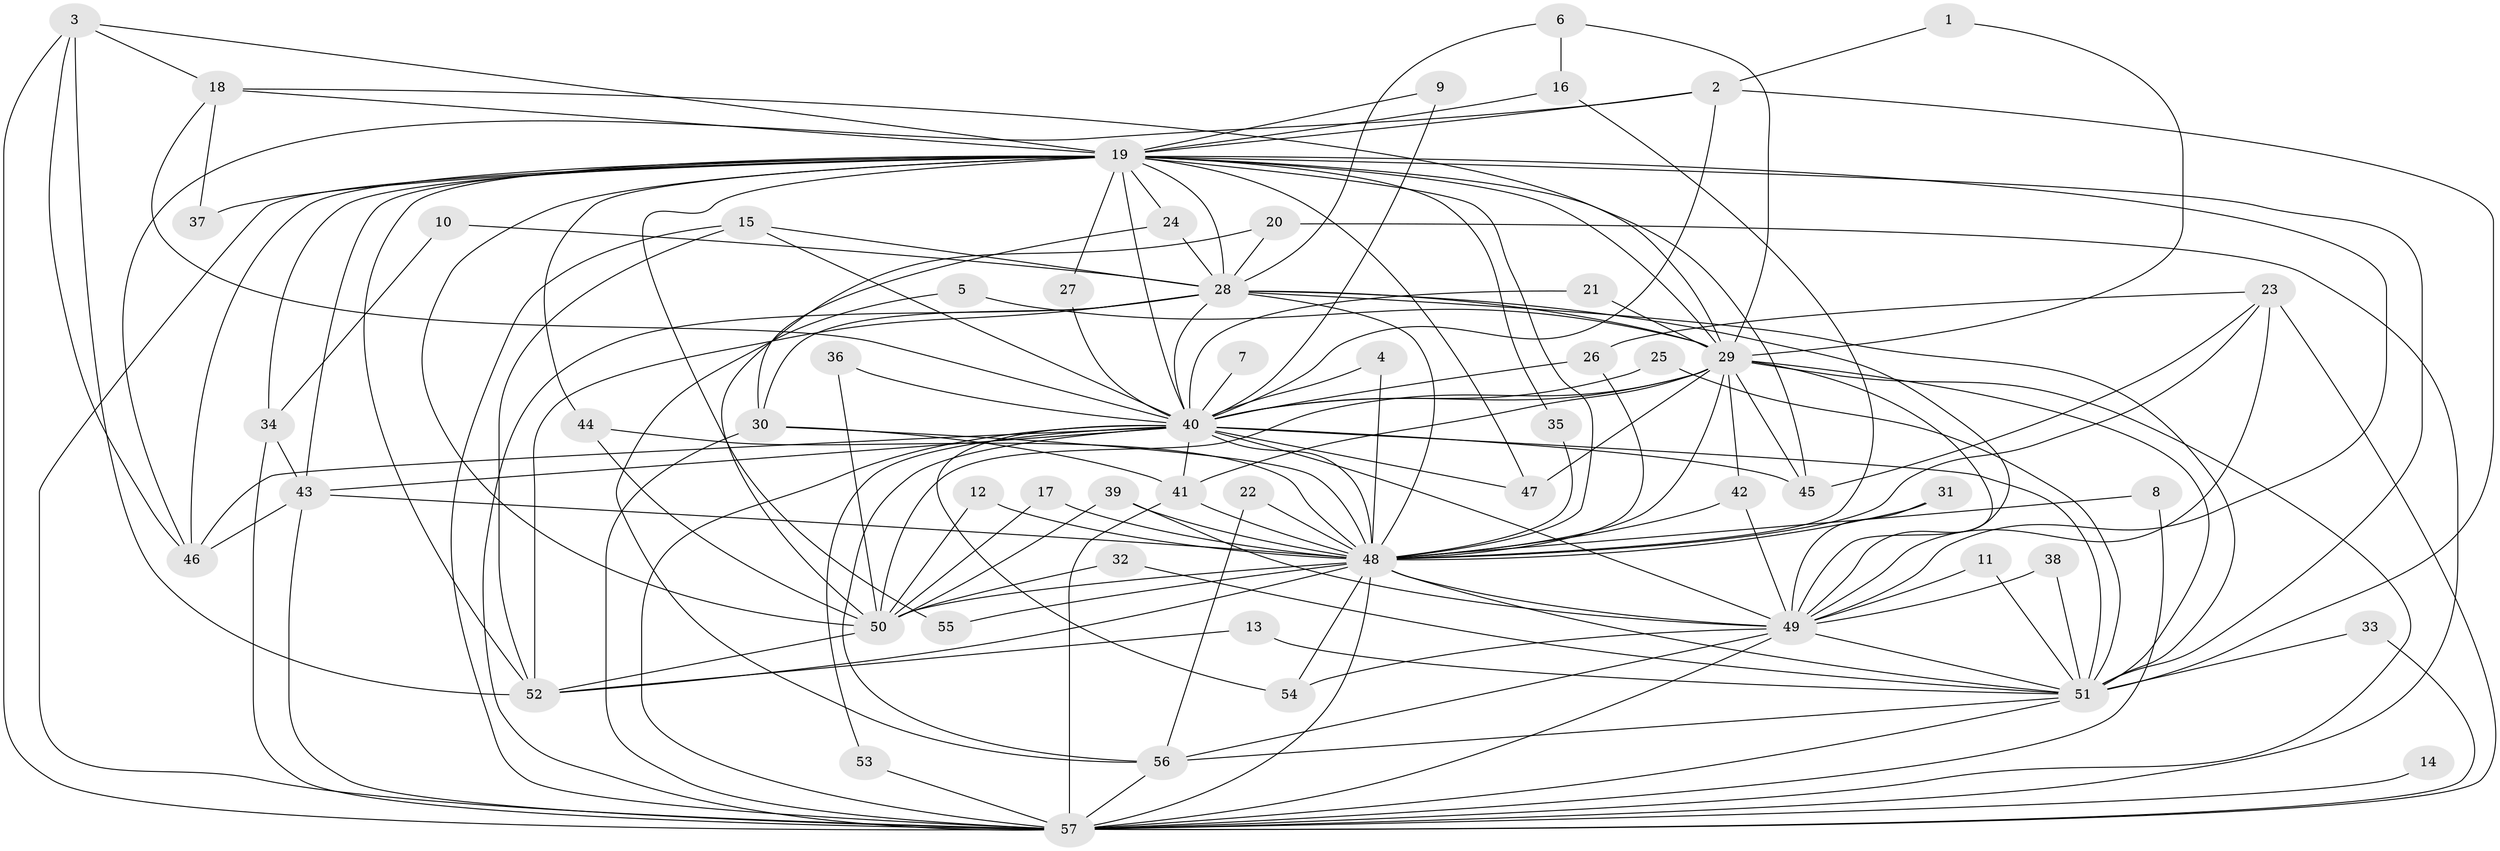 // original degree distribution, {21: 0.02631578947368421, 25: 0.008771929824561403, 24: 0.008771929824561403, 26: 0.008771929824561403, 19: 0.008771929824561403, 16: 0.008771929824561403, 22: 0.008771929824561403, 18: 0.008771929824561403, 5: 0.03508771929824561, 12: 0.008771929824561403, 3: 0.16666666666666666, 6: 0.017543859649122806, 4: 0.10526315789473684, 2: 0.5614035087719298, 8: 0.017543859649122806}
// Generated by graph-tools (version 1.1) at 2025/49/03/09/25 03:49:28]
// undirected, 57 vertices, 157 edges
graph export_dot {
graph [start="1"]
  node [color=gray90,style=filled];
  1;
  2;
  3;
  4;
  5;
  6;
  7;
  8;
  9;
  10;
  11;
  12;
  13;
  14;
  15;
  16;
  17;
  18;
  19;
  20;
  21;
  22;
  23;
  24;
  25;
  26;
  27;
  28;
  29;
  30;
  31;
  32;
  33;
  34;
  35;
  36;
  37;
  38;
  39;
  40;
  41;
  42;
  43;
  44;
  45;
  46;
  47;
  48;
  49;
  50;
  51;
  52;
  53;
  54;
  55;
  56;
  57;
  1 -- 2 [weight=1.0];
  1 -- 29 [weight=1.0];
  2 -- 19 [weight=1.0];
  2 -- 40 [weight=1.0];
  2 -- 46 [weight=1.0];
  2 -- 51 [weight=1.0];
  3 -- 18 [weight=1.0];
  3 -- 19 [weight=1.0];
  3 -- 46 [weight=1.0];
  3 -- 52 [weight=1.0];
  3 -- 57 [weight=1.0];
  4 -- 40 [weight=1.0];
  4 -- 48 [weight=1.0];
  5 -- 29 [weight=1.0];
  5 -- 56 [weight=1.0];
  6 -- 16 [weight=1.0];
  6 -- 28 [weight=1.0];
  6 -- 29 [weight=1.0];
  7 -- 40 [weight=2.0];
  8 -- 48 [weight=1.0];
  8 -- 57 [weight=1.0];
  9 -- 19 [weight=1.0];
  9 -- 40 [weight=1.0];
  10 -- 28 [weight=1.0];
  10 -- 34 [weight=1.0];
  11 -- 49 [weight=1.0];
  11 -- 51 [weight=1.0];
  12 -- 48 [weight=1.0];
  12 -- 50 [weight=1.0];
  13 -- 51 [weight=1.0];
  13 -- 52 [weight=1.0];
  14 -- 57 [weight=2.0];
  15 -- 28 [weight=1.0];
  15 -- 40 [weight=1.0];
  15 -- 52 [weight=1.0];
  15 -- 57 [weight=1.0];
  16 -- 19 [weight=1.0];
  16 -- 48 [weight=1.0];
  17 -- 48 [weight=2.0];
  17 -- 50 [weight=1.0];
  18 -- 19 [weight=1.0];
  18 -- 29 [weight=1.0];
  18 -- 37 [weight=1.0];
  18 -- 40 [weight=1.0];
  19 -- 24 [weight=1.0];
  19 -- 27 [weight=1.0];
  19 -- 28 [weight=3.0];
  19 -- 29 [weight=1.0];
  19 -- 34 [weight=1.0];
  19 -- 35 [weight=1.0];
  19 -- 37 [weight=1.0];
  19 -- 40 [weight=3.0];
  19 -- 43 [weight=1.0];
  19 -- 44 [weight=2.0];
  19 -- 45 [weight=1.0];
  19 -- 46 [weight=1.0];
  19 -- 47 [weight=1.0];
  19 -- 48 [weight=3.0];
  19 -- 49 [weight=2.0];
  19 -- 50 [weight=2.0];
  19 -- 51 [weight=1.0];
  19 -- 52 [weight=1.0];
  19 -- 55 [weight=1.0];
  19 -- 57 [weight=2.0];
  20 -- 28 [weight=1.0];
  20 -- 50 [weight=1.0];
  20 -- 57 [weight=1.0];
  21 -- 29 [weight=1.0];
  21 -- 40 [weight=1.0];
  22 -- 48 [weight=2.0];
  22 -- 56 [weight=1.0];
  23 -- 26 [weight=1.0];
  23 -- 45 [weight=1.0];
  23 -- 48 [weight=1.0];
  23 -- 49 [weight=1.0];
  23 -- 57 [weight=1.0];
  24 -- 28 [weight=1.0];
  24 -- 30 [weight=1.0];
  25 -- 40 [weight=1.0];
  25 -- 51 [weight=1.0];
  26 -- 40 [weight=1.0];
  26 -- 48 [weight=1.0];
  27 -- 40 [weight=1.0];
  28 -- 29 [weight=1.0];
  28 -- 30 [weight=1.0];
  28 -- 40 [weight=2.0];
  28 -- 48 [weight=2.0];
  28 -- 49 [weight=2.0];
  28 -- 51 [weight=2.0];
  28 -- 52 [weight=1.0];
  28 -- 57 [weight=2.0];
  29 -- 40 [weight=2.0];
  29 -- 41 [weight=1.0];
  29 -- 42 [weight=1.0];
  29 -- 45 [weight=1.0];
  29 -- 47 [weight=1.0];
  29 -- 48 [weight=3.0];
  29 -- 49 [weight=1.0];
  29 -- 50 [weight=2.0];
  29 -- 51 [weight=1.0];
  29 -- 57 [weight=1.0];
  30 -- 41 [weight=1.0];
  30 -- 48 [weight=1.0];
  30 -- 57 [weight=1.0];
  31 -- 48 [weight=1.0];
  31 -- 49 [weight=1.0];
  32 -- 50 [weight=1.0];
  32 -- 51 [weight=1.0];
  33 -- 51 [weight=1.0];
  33 -- 57 [weight=1.0];
  34 -- 43 [weight=1.0];
  34 -- 57 [weight=1.0];
  35 -- 48 [weight=1.0];
  36 -- 40 [weight=1.0];
  36 -- 50 [weight=1.0];
  38 -- 49 [weight=1.0];
  38 -- 51 [weight=1.0];
  39 -- 48 [weight=1.0];
  39 -- 49 [weight=1.0];
  39 -- 50 [weight=1.0];
  40 -- 41 [weight=1.0];
  40 -- 43 [weight=1.0];
  40 -- 45 [weight=1.0];
  40 -- 46 [weight=2.0];
  40 -- 47 [weight=1.0];
  40 -- 48 [weight=4.0];
  40 -- 49 [weight=2.0];
  40 -- 51 [weight=2.0];
  40 -- 53 [weight=1.0];
  40 -- 54 [weight=1.0];
  40 -- 56 [weight=1.0];
  40 -- 57 [weight=2.0];
  41 -- 48 [weight=1.0];
  41 -- 57 [weight=1.0];
  42 -- 48 [weight=1.0];
  42 -- 49 [weight=1.0];
  43 -- 46 [weight=1.0];
  43 -- 48 [weight=1.0];
  43 -- 57 [weight=1.0];
  44 -- 48 [weight=1.0];
  44 -- 50 [weight=1.0];
  48 -- 49 [weight=2.0];
  48 -- 50 [weight=1.0];
  48 -- 51 [weight=2.0];
  48 -- 52 [weight=1.0];
  48 -- 54 [weight=1.0];
  48 -- 55 [weight=1.0];
  48 -- 57 [weight=2.0];
  49 -- 51 [weight=1.0];
  49 -- 54 [weight=1.0];
  49 -- 56 [weight=1.0];
  49 -- 57 [weight=1.0];
  50 -- 52 [weight=1.0];
  51 -- 56 [weight=1.0];
  51 -- 57 [weight=1.0];
  53 -- 57 [weight=1.0];
  56 -- 57 [weight=1.0];
}

